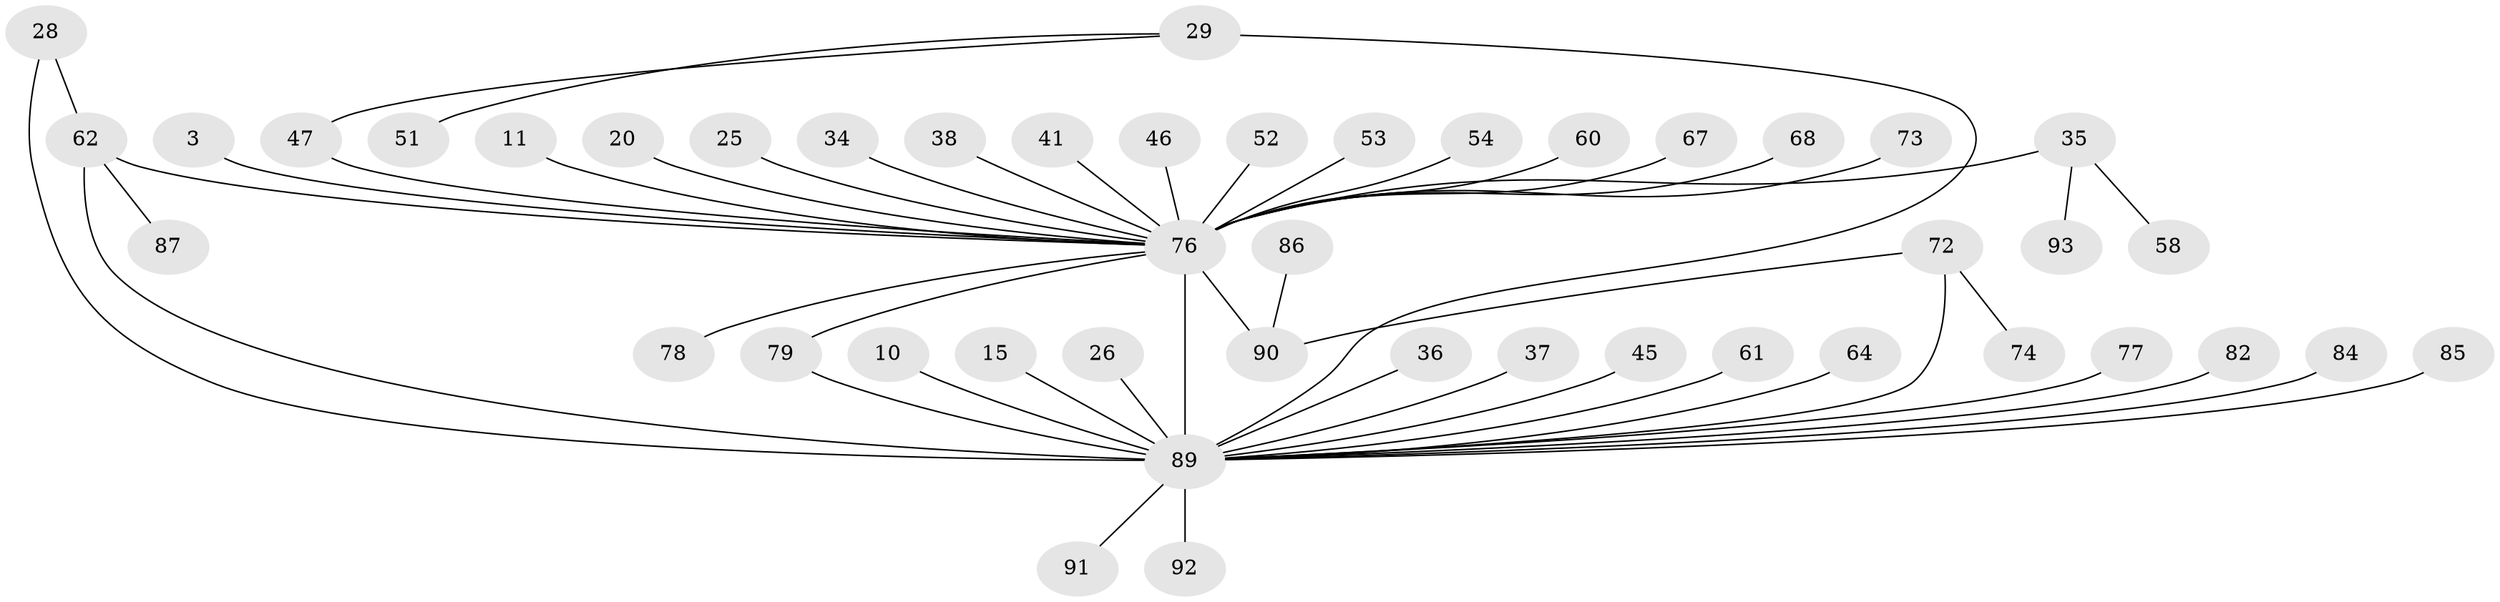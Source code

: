 // original degree distribution, {31: 0.010752688172043012, 18: 0.010752688172043012, 1: 0.3655913978494624, 11: 0.010752688172043012, 9: 0.010752688172043012, 2: 0.3118279569892473, 3: 0.15053763440860216, 6: 0.010752688172043012, 4: 0.07526881720430108, 7: 0.010752688172043012, 5: 0.021505376344086023, 8: 0.010752688172043012}
// Generated by graph-tools (version 1.1) at 2025/51/03/04/25 21:51:37]
// undirected, 46 vertices, 50 edges
graph export_dot {
graph [start="1"]
  node [color=gray90,style=filled];
  3;
  10;
  11;
  15;
  20;
  25;
  26;
  28;
  29 [super="+24"];
  34;
  35 [super="+9"];
  36;
  37;
  38;
  41;
  45 [super="+12"];
  46;
  47;
  51 [super="+33"];
  52;
  53;
  54 [super="+8"];
  58 [super="+40"];
  60;
  61 [super="+50"];
  62 [super="+55+31+42"];
  64;
  67;
  68;
  72 [super="+48+43"];
  73 [super="+16"];
  74;
  76 [super="+2+1+69"];
  77;
  78;
  79 [super="+14+17"];
  82;
  84;
  85;
  86;
  87;
  89 [super="+5+88+80+71+81"];
  90 [super="+23+75"];
  91;
  92 [super="+32+83"];
  93;
  3 -- 76;
  10 -- 89;
  11 -- 76;
  15 -- 89;
  20 -- 76;
  25 -- 76;
  26 -- 89;
  28 -- 62;
  28 -- 89;
  29 -- 47;
  29 -- 51;
  29 -- 89 [weight=2];
  34 -- 76;
  35 -- 93;
  35 -- 76 [weight=2];
  35 -- 58;
  36 -- 89;
  37 -- 89 [weight=2];
  38 -- 76;
  41 -- 76;
  45 -- 89;
  46 -- 76;
  47 -- 76;
  52 -- 76;
  53 -- 76;
  54 -- 76;
  60 -- 76;
  61 -- 89;
  62 -- 87;
  62 -- 76 [weight=6];
  62 -- 89;
  64 -- 89;
  67 -- 76;
  68 -- 76;
  72 -- 74;
  72 -- 89 [weight=2];
  72 -- 90;
  73 -- 76;
  76 -- 90 [weight=2];
  76 -- 89 [weight=15];
  76 -- 78;
  76 -- 79 [weight=2];
  77 -- 89;
  79 -- 89 [weight=2];
  82 -- 89;
  84 -- 89;
  85 -- 89;
  86 -- 90;
  89 -- 92 [weight=3];
  89 -- 91 [weight=2];
}
